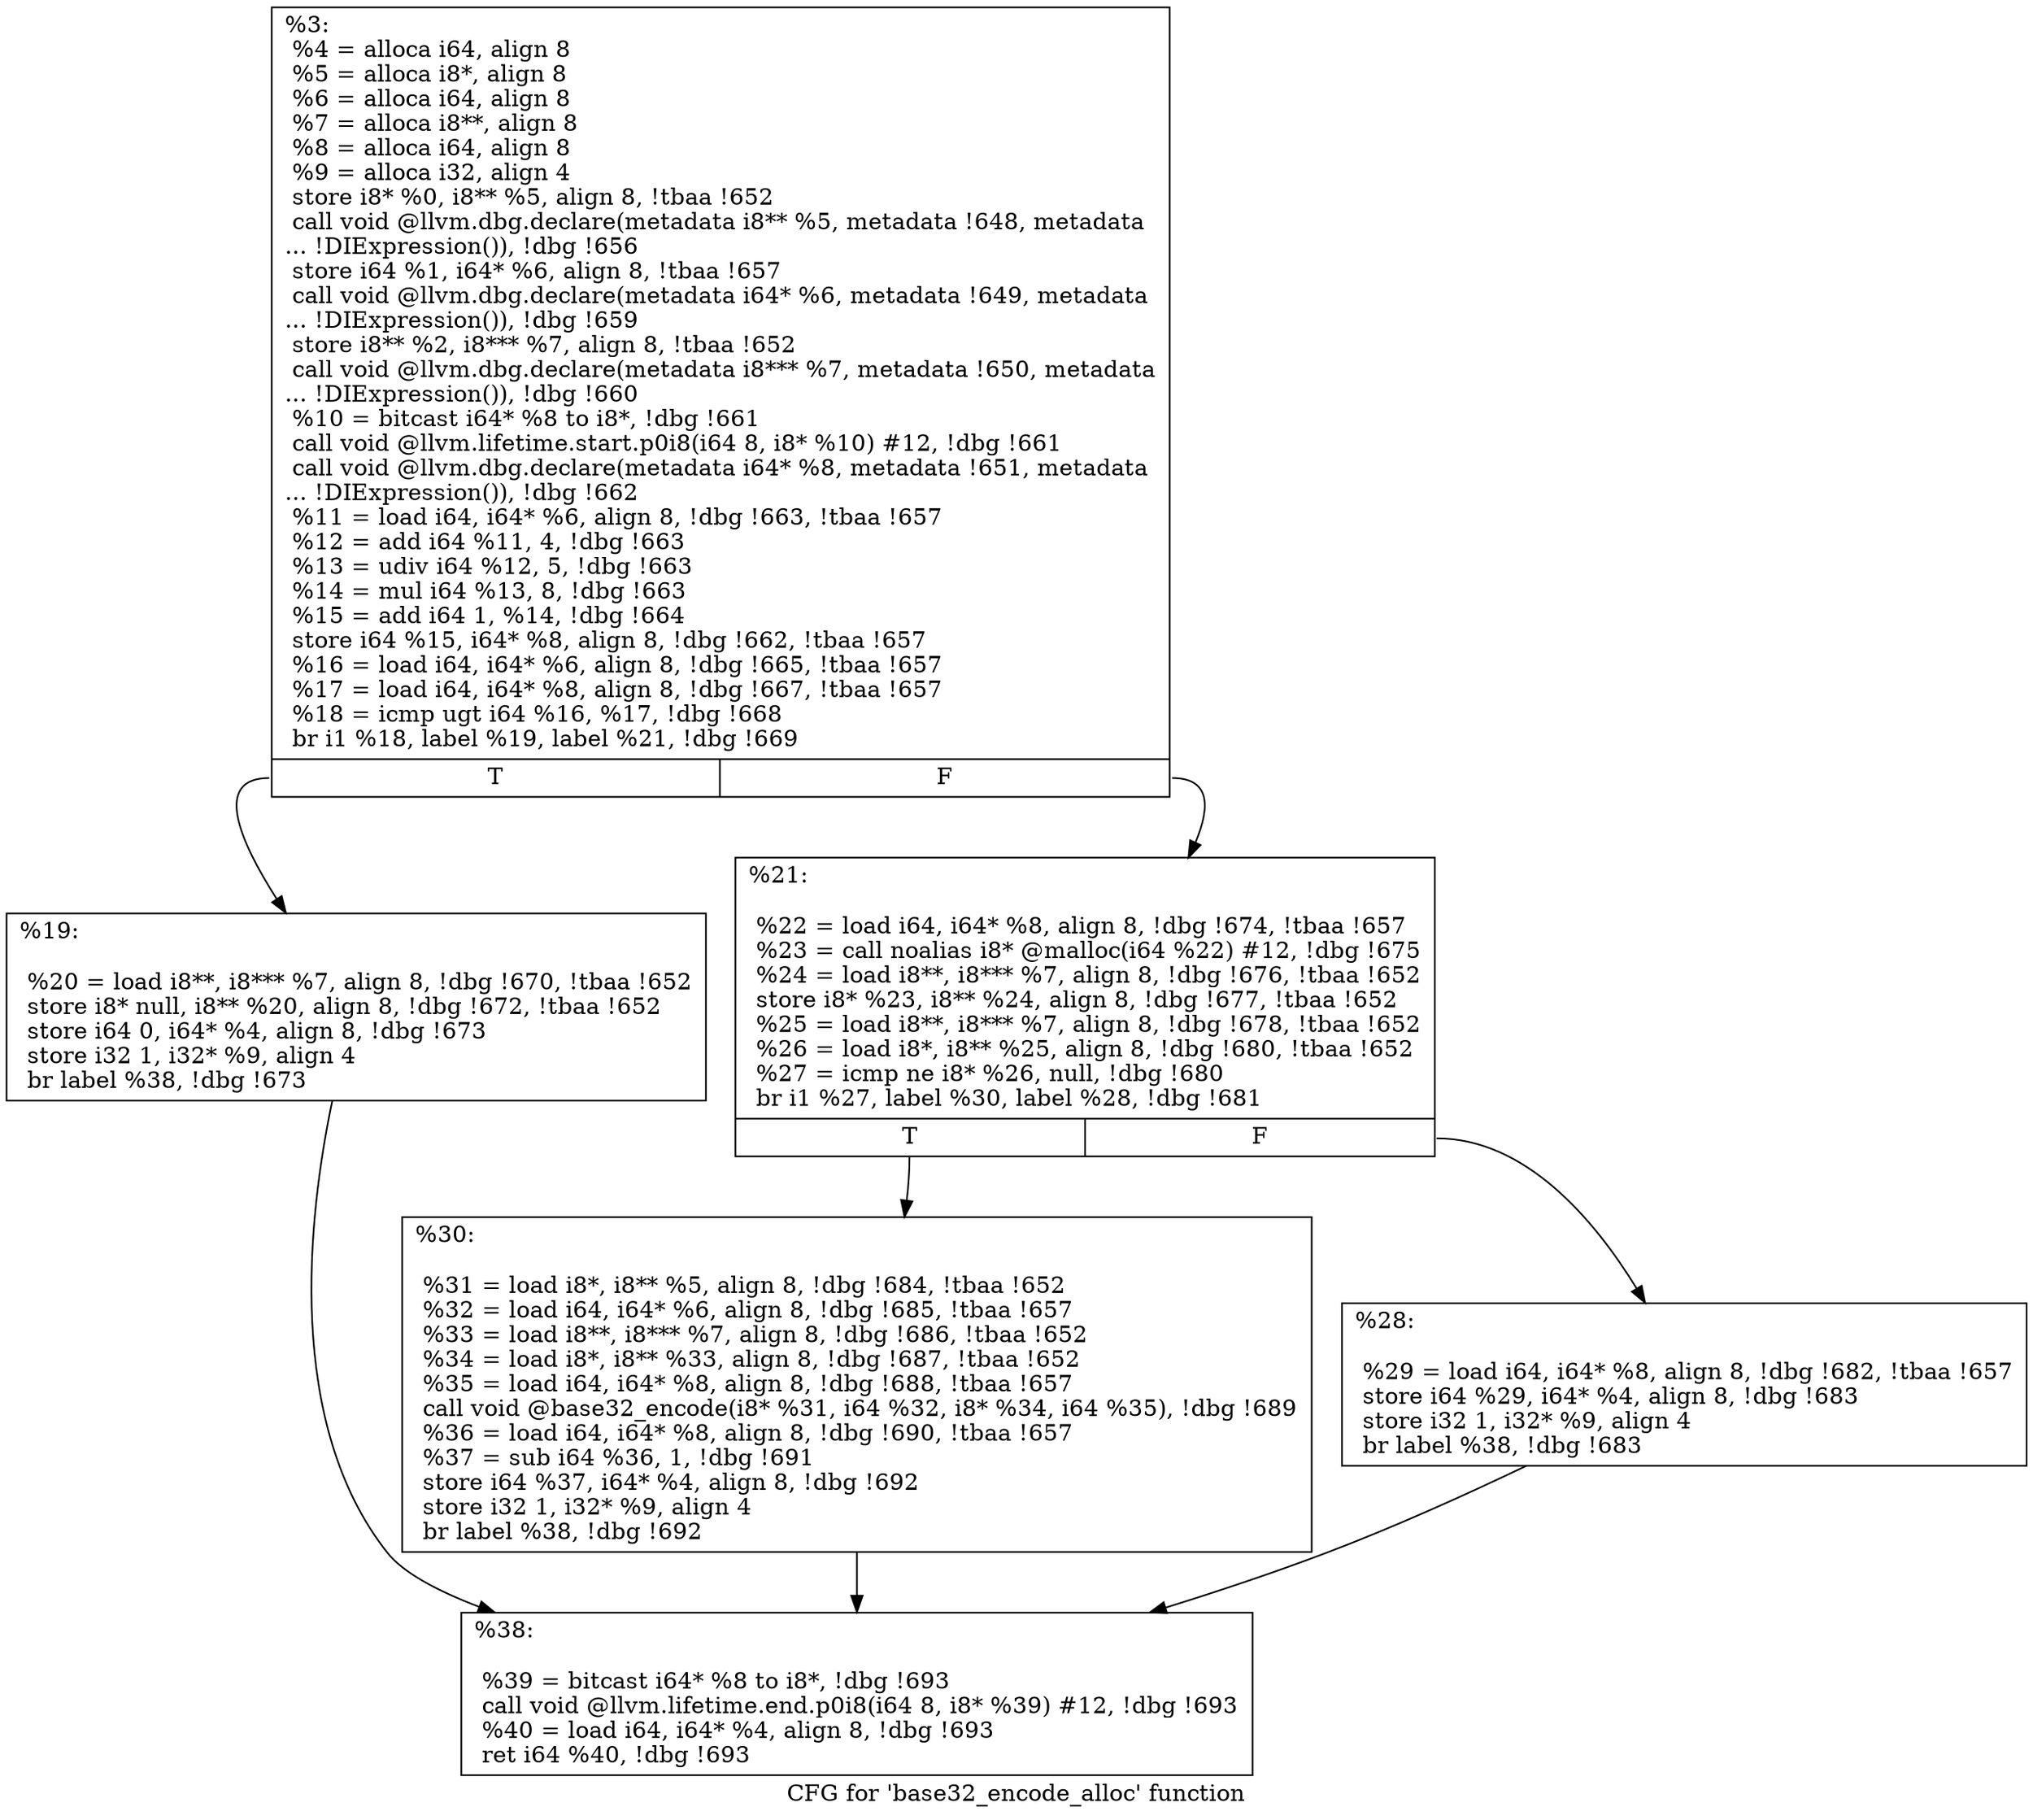 digraph "CFG for 'base32_encode_alloc' function" {
	label="CFG for 'base32_encode_alloc' function";

	Node0x115dba0 [shape=record,label="{%3:\l  %4 = alloca i64, align 8\l  %5 = alloca i8*, align 8\l  %6 = alloca i64, align 8\l  %7 = alloca i8**, align 8\l  %8 = alloca i64, align 8\l  %9 = alloca i32, align 4\l  store i8* %0, i8** %5, align 8, !tbaa !652\l  call void @llvm.dbg.declare(metadata i8** %5, metadata !648, metadata\l... !DIExpression()), !dbg !656\l  store i64 %1, i64* %6, align 8, !tbaa !657\l  call void @llvm.dbg.declare(metadata i64* %6, metadata !649, metadata\l... !DIExpression()), !dbg !659\l  store i8** %2, i8*** %7, align 8, !tbaa !652\l  call void @llvm.dbg.declare(metadata i8*** %7, metadata !650, metadata\l... !DIExpression()), !dbg !660\l  %10 = bitcast i64* %8 to i8*, !dbg !661\l  call void @llvm.lifetime.start.p0i8(i64 8, i8* %10) #12, !dbg !661\l  call void @llvm.dbg.declare(metadata i64* %8, metadata !651, metadata\l... !DIExpression()), !dbg !662\l  %11 = load i64, i64* %6, align 8, !dbg !663, !tbaa !657\l  %12 = add i64 %11, 4, !dbg !663\l  %13 = udiv i64 %12, 5, !dbg !663\l  %14 = mul i64 %13, 8, !dbg !663\l  %15 = add i64 1, %14, !dbg !664\l  store i64 %15, i64* %8, align 8, !dbg !662, !tbaa !657\l  %16 = load i64, i64* %6, align 8, !dbg !665, !tbaa !657\l  %17 = load i64, i64* %8, align 8, !dbg !667, !tbaa !657\l  %18 = icmp ugt i64 %16, %17, !dbg !668\l  br i1 %18, label %19, label %21, !dbg !669\l|{<s0>T|<s1>F}}"];
	Node0x115dba0:s0 -> Node0x115e210;
	Node0x115dba0:s1 -> Node0x115e260;
	Node0x115e210 [shape=record,label="{%19:\l\l  %20 = load i8**, i8*** %7, align 8, !dbg !670, !tbaa !652\l  store i8* null, i8** %20, align 8, !dbg !672, !tbaa !652\l  store i64 0, i64* %4, align 8, !dbg !673\l  store i32 1, i32* %9, align 4\l  br label %38, !dbg !673\l}"];
	Node0x115e210 -> Node0x115e350;
	Node0x115e260 [shape=record,label="{%21:\l\l  %22 = load i64, i64* %8, align 8, !dbg !674, !tbaa !657\l  %23 = call noalias i8* @malloc(i64 %22) #12, !dbg !675\l  %24 = load i8**, i8*** %7, align 8, !dbg !676, !tbaa !652\l  store i8* %23, i8** %24, align 8, !dbg !677, !tbaa !652\l  %25 = load i8**, i8*** %7, align 8, !dbg !678, !tbaa !652\l  %26 = load i8*, i8** %25, align 8, !dbg !680, !tbaa !652\l  %27 = icmp ne i8* %26, null, !dbg !680\l  br i1 %27, label %30, label %28, !dbg !681\l|{<s0>T|<s1>F}}"];
	Node0x115e260:s0 -> Node0x115e300;
	Node0x115e260:s1 -> Node0x115e2b0;
	Node0x115e2b0 [shape=record,label="{%28:\l\l  %29 = load i64, i64* %8, align 8, !dbg !682, !tbaa !657\l  store i64 %29, i64* %4, align 8, !dbg !683\l  store i32 1, i32* %9, align 4\l  br label %38, !dbg !683\l}"];
	Node0x115e2b0 -> Node0x115e350;
	Node0x115e300 [shape=record,label="{%30:\l\l  %31 = load i8*, i8** %5, align 8, !dbg !684, !tbaa !652\l  %32 = load i64, i64* %6, align 8, !dbg !685, !tbaa !657\l  %33 = load i8**, i8*** %7, align 8, !dbg !686, !tbaa !652\l  %34 = load i8*, i8** %33, align 8, !dbg !687, !tbaa !652\l  %35 = load i64, i64* %8, align 8, !dbg !688, !tbaa !657\l  call void @base32_encode(i8* %31, i64 %32, i8* %34, i64 %35), !dbg !689\l  %36 = load i64, i64* %8, align 8, !dbg !690, !tbaa !657\l  %37 = sub i64 %36, 1, !dbg !691\l  store i64 %37, i64* %4, align 8, !dbg !692\l  store i32 1, i32* %9, align 4\l  br label %38, !dbg !692\l}"];
	Node0x115e300 -> Node0x115e350;
	Node0x115e350 [shape=record,label="{%38:\l\l  %39 = bitcast i64* %8 to i8*, !dbg !693\l  call void @llvm.lifetime.end.p0i8(i64 8, i8* %39) #12, !dbg !693\l  %40 = load i64, i64* %4, align 8, !dbg !693\l  ret i64 %40, !dbg !693\l}"];
}
